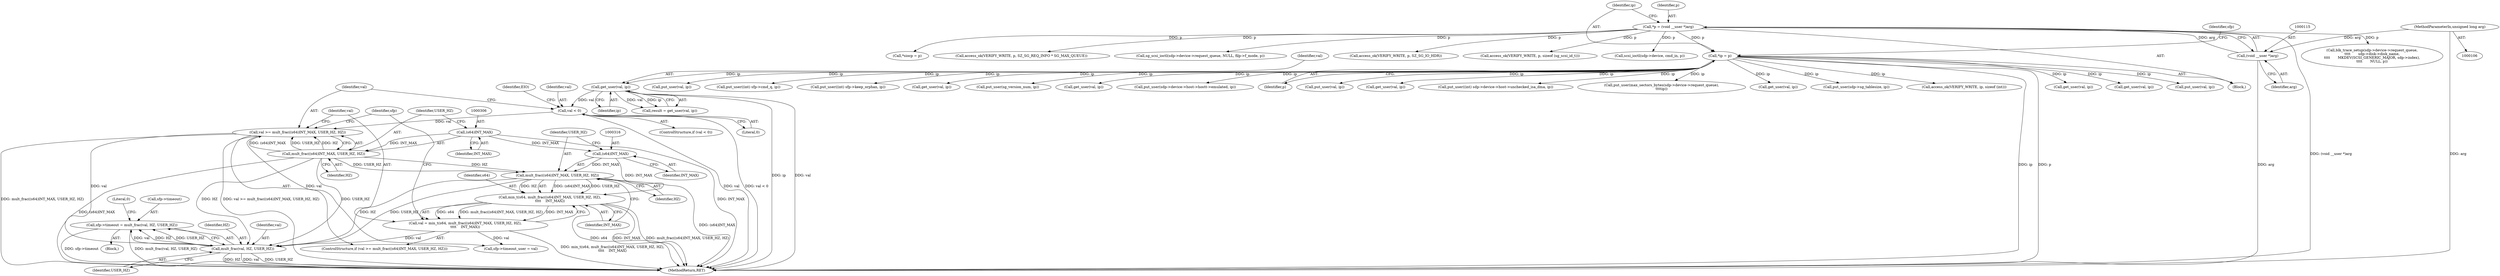 digraph "0_linux_3e0097499839e0fe3af380410eababe5a47c4cf9_0@pointer" {
"1000326" [label="(Call,sfp->timeout = mult_frac(val, HZ, USER_HZ))"];
"1000330" [label="(Call,mult_frac(val, HZ, USER_HZ))"];
"1000302" [label="(Call,val >= mult_frac((s64)INT_MAX, USER_HZ, HZ))"];
"1000295" [label="(Call,val < 0)"];
"1000287" [label="(Call,get_user(val, ip))"];
"1000118" [label="(Call,*ip = p)"];
"1000112" [label="(Call,*p = (void __user *)arg)"];
"1000114" [label="(Call,(void __user *)arg)"];
"1000109" [label="(MethodParameterIn,unsigned long arg)"];
"1000304" [label="(Call,mult_frac((s64)INT_MAX, USER_HZ, HZ))"];
"1000305" [label="(Call,(s64)INT_MAX)"];
"1000310" [label="(Call,val = min_t(s64, mult_frac((s64)INT_MAX, USER_HZ, HZ),\n\t\t\t\t    INT_MAX))"];
"1000312" [label="(Call,min_t(s64, mult_frac((s64)INT_MAX, USER_HZ, HZ),\n\t\t\t\t    INT_MAX))"];
"1000314" [label="(Call,mult_frac((s64)INT_MAX, USER_HZ, HZ))"];
"1000315" [label="(Call,(s64)INT_MAX)"];
"1000116" [label="(Identifier,arg)"];
"1000294" [label="(ControlStructure,if (val < 0))"];
"1000330" [label="(Call,mult_frac(val, HZ, USER_HZ))"];
"1000288" [label="(Identifier,val)"];
"1000734" [label="(Call,get_user(val, ip))"];
"1000971" [label="(Call,blk_trace_setup(sdp->device->request_queue,\n\t\t\t\t       sdp->disk->disk_name,\n\t\t\t\t       MKDEV(SCSI_GENERIC_MAJOR, sdp->index),\n\t\t\t\t       NULL, p))"];
"1000906" [label="(Call,*siocp = p)"];
"1000610" [label="(Call,get_user(val, ip))"];
"1000289" [label="(Identifier,ip)"];
"1000114" [label="(Call,(void __user *)arg)"];
"1000801" [label="(Call,put_user(val, ip))"];
"1000321" [label="(Call,sfp->timeout_user = val)"];
"1000285" [label="(Call,result = get_user(val, ip))"];
"1000597" [label="(Call,put_user(val, ip))"];
"1000313" [label="(Identifier,s64)"];
"1000118" [label="(Call,*ip = p)"];
"1000724" [label="(Call,put_user((int) sfp->cmd_q, ip))"];
"1000750" [label="(Call,put_user((int) sfp->keep_orphan, ip))"];
"1000309" [label="(Identifier,HZ)"];
"1000295" [label="(Call,val < 0)"];
"1000492" [label="(Call,get_user(val, ip))"];
"1000296" [label="(Identifier,val)"];
"1000788" [label="(Call,put_user(sg_version_num, ip))"];
"1000314" [label="(Call,mult_frac((s64)INT_MAX, USER_HZ, HZ))"];
"1000760" [label="(Call,get_user(val, ip))"];
"1000877" [label="(Call,put_user(sdp->device->host->hostt->emulated, ip))"];
"1000807" [label="(Call,access_ok(VERIFY_WRITE, p, SZ_SG_REQ_INFO * SG_MAX_QUEUE))"];
"1000929" [label="(Call,sg_scsi_ioctl(sdp->device->request_queue, NULL, filp->f_mode, p))"];
"1000333" [label="(Identifier,USER_HZ)"];
"1000119" [label="(Identifier,ip)"];
"1000335" [label="(Literal,0)"];
"1000120" [label="(Identifier,p)"];
"1000110" [label="(Block,)"];
"1000699" [label="(Call,put_user(val, ip))"];
"1001060" [label="(MethodReturn,RET)"];
"1000943" [label="(Call,get_user(val, ip))"];
"1000315" [label="(Call,(s64)INT_MAX)"];
"1000327" [label="(Call,sfp->timeout)"];
"1000320" [label="(Identifier,INT_MAX)"];
"1000311" [label="(Identifier,val)"];
"1000302" [label="(Call,val >= mult_frac((s64)INT_MAX, USER_HZ, HZ))"];
"1000318" [label="(Identifier,USER_HZ)"];
"1000189" [label="(Call,access_ok(VERIFY_WRITE, p, SZ_SG_IO_HDR))"];
"1000301" [label="(ControlStructure,if (val >= mult_frac((s64)INT_MAX, USER_HZ, HZ)))"];
"1000112" [label="(Call,*p = (void __user *)arg)"];
"1000332" [label="(Identifier,HZ)"];
"1000323" [label="(Identifier,sfp)"];
"1000326" [label="(Call,sfp->timeout = mult_frac(val, HZ, USER_HZ))"];
"1000346" [label="(Call,put_user((int) sdp->device->host->unchecked_isa_dma, ip))"];
"1000331" [label="(Identifier,val)"];
"1000319" [label="(Identifier,HZ)"];
"1000961" [label="(Call,put_user(max_sectors_bytes(sdp->device->request_queue),\n\t\t\t\tip))"];
"1000297" [label="(Literal,0)"];
"1000113" [label="(Identifier,p)"];
"1000300" [label="(Identifier,EIO)"];
"1000303" [label="(Identifier,val)"];
"1000287" [label="(Call,get_user(val, ip))"];
"1000132" [label="(Identifier,sfp)"];
"1000304" [label="(Call,mult_frac((s64)INT_MAX, USER_HZ, HZ))"];
"1000705" [label="(Call,get_user(val, ip))"];
"1000109" [label="(MethodParameterIn,unsigned long arg)"];
"1000312" [label="(Call,min_t(s64, mult_frac((s64)INT_MAX, USER_HZ, HZ),\n\t\t\t\t    INT_MAX))"];
"1000360" [label="(Call,access_ok(VERIFY_WRITE, p, sizeof (sg_scsi_id_t)))"];
"1001054" [label="(Call,scsi_ioctl(sdp->device, cmd_in, p))"];
"1000305" [label="(Call,(s64)INT_MAX)"];
"1000308" [label="(Identifier,USER_HZ)"];
"1000317" [label="(Identifier,INT_MAX)"];
"1000307" [label="(Identifier,INT_MAX)"];
"1000602" [label="(Call,put_user(sdp->sg_tablesize, ip))"];
"1000167" [label="(Block,)"];
"1000512" [label="(Call,access_ok(VERIFY_WRITE, ip, sizeof (int)))"];
"1000310" [label="(Call,val = min_t(s64, mult_frac((s64)INT_MAX, USER_HZ, HZ),\n\t\t\t\t    INT_MAX))"];
"1000326" -> "1000167"  [label="AST: "];
"1000326" -> "1000330"  [label="CFG: "];
"1000327" -> "1000326"  [label="AST: "];
"1000330" -> "1000326"  [label="AST: "];
"1000335" -> "1000326"  [label="CFG: "];
"1000326" -> "1001060"  [label="DDG: mult_frac(val, HZ, USER_HZ)"];
"1000326" -> "1001060"  [label="DDG: sfp->timeout"];
"1000330" -> "1000326"  [label="DDG: val"];
"1000330" -> "1000326"  [label="DDG: HZ"];
"1000330" -> "1000326"  [label="DDG: USER_HZ"];
"1000330" -> "1000333"  [label="CFG: "];
"1000331" -> "1000330"  [label="AST: "];
"1000332" -> "1000330"  [label="AST: "];
"1000333" -> "1000330"  [label="AST: "];
"1000330" -> "1001060"  [label="DDG: val"];
"1000330" -> "1001060"  [label="DDG: USER_HZ"];
"1000330" -> "1001060"  [label="DDG: HZ"];
"1000302" -> "1000330"  [label="DDG: val"];
"1000310" -> "1000330"  [label="DDG: val"];
"1000304" -> "1000330"  [label="DDG: HZ"];
"1000304" -> "1000330"  [label="DDG: USER_HZ"];
"1000314" -> "1000330"  [label="DDG: HZ"];
"1000314" -> "1000330"  [label="DDG: USER_HZ"];
"1000302" -> "1000301"  [label="AST: "];
"1000302" -> "1000304"  [label="CFG: "];
"1000303" -> "1000302"  [label="AST: "];
"1000304" -> "1000302"  [label="AST: "];
"1000311" -> "1000302"  [label="CFG: "];
"1000323" -> "1000302"  [label="CFG: "];
"1000302" -> "1001060"  [label="DDG: mult_frac((s64)INT_MAX, USER_HZ, HZ)"];
"1000302" -> "1001060"  [label="DDG: val >= mult_frac((s64)INT_MAX, USER_HZ, HZ)"];
"1000295" -> "1000302"  [label="DDG: val"];
"1000304" -> "1000302"  [label="DDG: (s64)INT_MAX"];
"1000304" -> "1000302"  [label="DDG: USER_HZ"];
"1000304" -> "1000302"  [label="DDG: HZ"];
"1000302" -> "1000321"  [label="DDG: val"];
"1000295" -> "1000294"  [label="AST: "];
"1000295" -> "1000297"  [label="CFG: "];
"1000296" -> "1000295"  [label="AST: "];
"1000297" -> "1000295"  [label="AST: "];
"1000300" -> "1000295"  [label="CFG: "];
"1000303" -> "1000295"  [label="CFG: "];
"1000295" -> "1001060"  [label="DDG: val"];
"1000295" -> "1001060"  [label="DDG: val < 0"];
"1000287" -> "1000295"  [label="DDG: val"];
"1000287" -> "1000285"  [label="AST: "];
"1000287" -> "1000289"  [label="CFG: "];
"1000288" -> "1000287"  [label="AST: "];
"1000289" -> "1000287"  [label="AST: "];
"1000285" -> "1000287"  [label="CFG: "];
"1000287" -> "1001060"  [label="DDG: ip"];
"1000287" -> "1001060"  [label="DDG: val"];
"1000287" -> "1000285"  [label="DDG: val"];
"1000287" -> "1000285"  [label="DDG: ip"];
"1000118" -> "1000287"  [label="DDG: ip"];
"1000118" -> "1000110"  [label="AST: "];
"1000118" -> "1000120"  [label="CFG: "];
"1000119" -> "1000118"  [label="AST: "];
"1000120" -> "1000118"  [label="AST: "];
"1000132" -> "1000118"  [label="CFG: "];
"1000118" -> "1001060"  [label="DDG: p"];
"1000118" -> "1001060"  [label="DDG: ip"];
"1000112" -> "1000118"  [label="DDG: p"];
"1000118" -> "1000346"  [label="DDG: ip"];
"1000118" -> "1000492"  [label="DDG: ip"];
"1000118" -> "1000512"  [label="DDG: ip"];
"1000118" -> "1000597"  [label="DDG: ip"];
"1000118" -> "1000602"  [label="DDG: ip"];
"1000118" -> "1000610"  [label="DDG: ip"];
"1000118" -> "1000699"  [label="DDG: ip"];
"1000118" -> "1000705"  [label="DDG: ip"];
"1000118" -> "1000724"  [label="DDG: ip"];
"1000118" -> "1000734"  [label="DDG: ip"];
"1000118" -> "1000750"  [label="DDG: ip"];
"1000118" -> "1000760"  [label="DDG: ip"];
"1000118" -> "1000788"  [label="DDG: ip"];
"1000118" -> "1000801"  [label="DDG: ip"];
"1000118" -> "1000877"  [label="DDG: ip"];
"1000118" -> "1000943"  [label="DDG: ip"];
"1000118" -> "1000961"  [label="DDG: ip"];
"1000112" -> "1000110"  [label="AST: "];
"1000112" -> "1000114"  [label="CFG: "];
"1000113" -> "1000112"  [label="AST: "];
"1000114" -> "1000112"  [label="AST: "];
"1000119" -> "1000112"  [label="CFG: "];
"1000112" -> "1001060"  [label="DDG: (void __user *)arg"];
"1000114" -> "1000112"  [label="DDG: arg"];
"1000112" -> "1000189"  [label="DDG: p"];
"1000112" -> "1000360"  [label="DDG: p"];
"1000112" -> "1000807"  [label="DDG: p"];
"1000112" -> "1000906"  [label="DDG: p"];
"1000112" -> "1000929"  [label="DDG: p"];
"1000112" -> "1000971"  [label="DDG: p"];
"1000112" -> "1001054"  [label="DDG: p"];
"1000114" -> "1000116"  [label="CFG: "];
"1000115" -> "1000114"  [label="AST: "];
"1000116" -> "1000114"  [label="AST: "];
"1000114" -> "1001060"  [label="DDG: arg"];
"1000109" -> "1000114"  [label="DDG: arg"];
"1000109" -> "1000106"  [label="AST: "];
"1000109" -> "1001060"  [label="DDG: arg"];
"1000304" -> "1000309"  [label="CFG: "];
"1000305" -> "1000304"  [label="AST: "];
"1000308" -> "1000304"  [label="AST: "];
"1000309" -> "1000304"  [label="AST: "];
"1000304" -> "1001060"  [label="DDG: (s64)INT_MAX"];
"1000305" -> "1000304"  [label="DDG: INT_MAX"];
"1000304" -> "1000314"  [label="DDG: USER_HZ"];
"1000304" -> "1000314"  [label="DDG: HZ"];
"1000305" -> "1000307"  [label="CFG: "];
"1000306" -> "1000305"  [label="AST: "];
"1000307" -> "1000305"  [label="AST: "];
"1000308" -> "1000305"  [label="CFG: "];
"1000305" -> "1001060"  [label="DDG: INT_MAX"];
"1000305" -> "1000315"  [label="DDG: INT_MAX"];
"1000310" -> "1000301"  [label="AST: "];
"1000310" -> "1000312"  [label="CFG: "];
"1000311" -> "1000310"  [label="AST: "];
"1000312" -> "1000310"  [label="AST: "];
"1000323" -> "1000310"  [label="CFG: "];
"1000310" -> "1001060"  [label="DDG: min_t(s64, mult_frac((s64)INT_MAX, USER_HZ, HZ),\n\t\t\t\t    INT_MAX)"];
"1000312" -> "1000310"  [label="DDG: s64"];
"1000312" -> "1000310"  [label="DDG: mult_frac((s64)INT_MAX, USER_HZ, HZ)"];
"1000312" -> "1000310"  [label="DDG: INT_MAX"];
"1000310" -> "1000321"  [label="DDG: val"];
"1000312" -> "1000320"  [label="CFG: "];
"1000313" -> "1000312"  [label="AST: "];
"1000314" -> "1000312"  [label="AST: "];
"1000320" -> "1000312"  [label="AST: "];
"1000312" -> "1001060"  [label="DDG: s64"];
"1000312" -> "1001060"  [label="DDG: INT_MAX"];
"1000312" -> "1001060"  [label="DDG: mult_frac((s64)INT_MAX, USER_HZ, HZ)"];
"1000314" -> "1000312"  [label="DDG: (s64)INT_MAX"];
"1000314" -> "1000312"  [label="DDG: USER_HZ"];
"1000314" -> "1000312"  [label="DDG: HZ"];
"1000315" -> "1000312"  [label="DDG: INT_MAX"];
"1000314" -> "1000319"  [label="CFG: "];
"1000315" -> "1000314"  [label="AST: "];
"1000318" -> "1000314"  [label="AST: "];
"1000319" -> "1000314"  [label="AST: "];
"1000320" -> "1000314"  [label="CFG: "];
"1000314" -> "1001060"  [label="DDG: (s64)INT_MAX"];
"1000315" -> "1000314"  [label="DDG: INT_MAX"];
"1000315" -> "1000317"  [label="CFG: "];
"1000316" -> "1000315"  [label="AST: "];
"1000317" -> "1000315"  [label="AST: "];
"1000318" -> "1000315"  [label="CFG: "];
}
